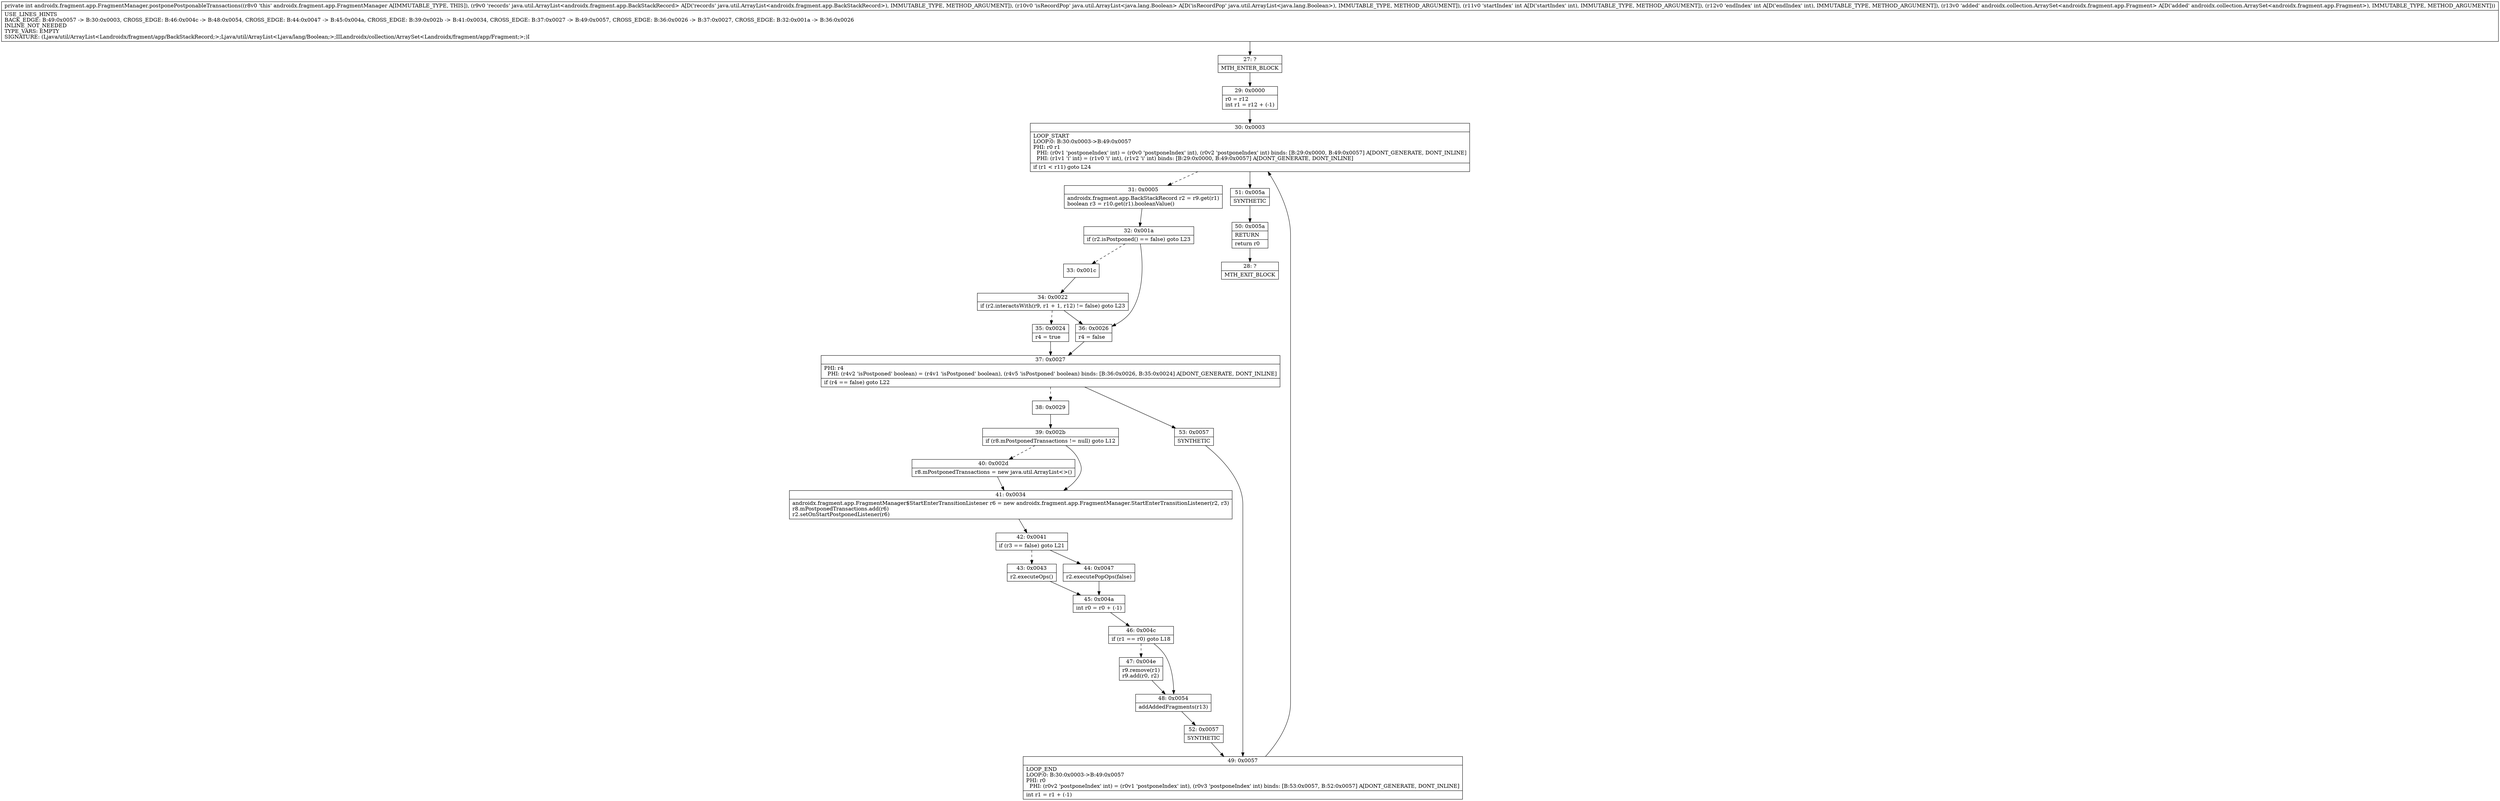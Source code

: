 digraph "CFG forandroidx.fragment.app.FragmentManager.postponePostponableTransactions(Ljava\/util\/ArrayList;Ljava\/util\/ArrayList;IILandroidx\/collection\/ArraySet;)I" {
Node_27 [shape=record,label="{27\:\ ?|MTH_ENTER_BLOCK\l}"];
Node_29 [shape=record,label="{29\:\ 0x0000|r0 = r12\lint r1 = r12 + (\-1)\l}"];
Node_30 [shape=record,label="{30\:\ 0x0003|LOOP_START\lLOOP:0: B:30:0x0003\-\>B:49:0x0057\lPHI: r0 r1 \l  PHI: (r0v1 'postponeIndex' int) = (r0v0 'postponeIndex' int), (r0v2 'postponeIndex' int) binds: [B:29:0x0000, B:49:0x0057] A[DONT_GENERATE, DONT_INLINE]\l  PHI: (r1v1 'i' int) = (r1v0 'i' int), (r1v2 'i' int) binds: [B:29:0x0000, B:49:0x0057] A[DONT_GENERATE, DONT_INLINE]\l|if (r1 \< r11) goto L24\l}"];
Node_31 [shape=record,label="{31\:\ 0x0005|androidx.fragment.app.BackStackRecord r2 = r9.get(r1)\lboolean r3 = r10.get(r1).booleanValue()\l}"];
Node_32 [shape=record,label="{32\:\ 0x001a|if (r2.isPostponed() == false) goto L23\l}"];
Node_33 [shape=record,label="{33\:\ 0x001c}"];
Node_34 [shape=record,label="{34\:\ 0x0022|if (r2.interactsWith(r9, r1 + 1, r12) != false) goto L23\l}"];
Node_35 [shape=record,label="{35\:\ 0x0024|r4 = true\l}"];
Node_37 [shape=record,label="{37\:\ 0x0027|PHI: r4 \l  PHI: (r4v2 'isPostponed' boolean) = (r4v1 'isPostponed' boolean), (r4v5 'isPostponed' boolean) binds: [B:36:0x0026, B:35:0x0024] A[DONT_GENERATE, DONT_INLINE]\l|if (r4 == false) goto L22\l}"];
Node_38 [shape=record,label="{38\:\ 0x0029}"];
Node_39 [shape=record,label="{39\:\ 0x002b|if (r8.mPostponedTransactions != null) goto L12\l}"];
Node_40 [shape=record,label="{40\:\ 0x002d|r8.mPostponedTransactions = new java.util.ArrayList\<\>()\l}"];
Node_41 [shape=record,label="{41\:\ 0x0034|androidx.fragment.app.FragmentManager$StartEnterTransitionListener r6 = new androidx.fragment.app.FragmentManager.StartEnterTransitionListener(r2, r3)\lr8.mPostponedTransactions.add(r6)\lr2.setOnStartPostponedListener(r6)\l}"];
Node_42 [shape=record,label="{42\:\ 0x0041|if (r3 == false) goto L21\l}"];
Node_43 [shape=record,label="{43\:\ 0x0043|r2.executeOps()\l}"];
Node_45 [shape=record,label="{45\:\ 0x004a|int r0 = r0 + (\-1)\l}"];
Node_46 [shape=record,label="{46\:\ 0x004c|if (r1 == r0) goto L18\l}"];
Node_47 [shape=record,label="{47\:\ 0x004e|r9.remove(r1)\lr9.add(r0, r2)\l}"];
Node_48 [shape=record,label="{48\:\ 0x0054|addAddedFragments(r13)\l}"];
Node_52 [shape=record,label="{52\:\ 0x0057|SYNTHETIC\l}"];
Node_49 [shape=record,label="{49\:\ 0x0057|LOOP_END\lLOOP:0: B:30:0x0003\-\>B:49:0x0057\lPHI: r0 \l  PHI: (r0v2 'postponeIndex' int) = (r0v1 'postponeIndex' int), (r0v3 'postponeIndex' int) binds: [B:53:0x0057, B:52:0x0057] A[DONT_GENERATE, DONT_INLINE]\l|int r1 = r1 + (\-1)\l}"];
Node_44 [shape=record,label="{44\:\ 0x0047|r2.executePopOps(false)\l}"];
Node_53 [shape=record,label="{53\:\ 0x0057|SYNTHETIC\l}"];
Node_36 [shape=record,label="{36\:\ 0x0026|r4 = false\l}"];
Node_51 [shape=record,label="{51\:\ 0x005a|SYNTHETIC\l}"];
Node_50 [shape=record,label="{50\:\ 0x005a|RETURN\l|return r0\l}"];
Node_28 [shape=record,label="{28\:\ ?|MTH_EXIT_BLOCK\l}"];
MethodNode[shape=record,label="{private int androidx.fragment.app.FragmentManager.postponePostponableTransactions((r8v0 'this' androidx.fragment.app.FragmentManager A[IMMUTABLE_TYPE, THIS]), (r9v0 'records' java.util.ArrayList\<androidx.fragment.app.BackStackRecord\> A[D('records' java.util.ArrayList\<androidx.fragment.app.BackStackRecord\>), IMMUTABLE_TYPE, METHOD_ARGUMENT]), (r10v0 'isRecordPop' java.util.ArrayList\<java.lang.Boolean\> A[D('isRecordPop' java.util.ArrayList\<java.lang.Boolean\>), IMMUTABLE_TYPE, METHOD_ARGUMENT]), (r11v0 'startIndex' int A[D('startIndex' int), IMMUTABLE_TYPE, METHOD_ARGUMENT]), (r12v0 'endIndex' int A[D('endIndex' int), IMMUTABLE_TYPE, METHOD_ARGUMENT]), (r13v0 'added' androidx.collection.ArraySet\<androidx.fragment.app.Fragment\> A[D('added' androidx.collection.ArraySet\<androidx.fragment.app.Fragment\>), IMMUTABLE_TYPE, METHOD_ARGUMENT]))  | USE_LINES_HINTS\lBACK_EDGE: B:49:0x0057 \-\> B:30:0x0003, CROSS_EDGE: B:46:0x004c \-\> B:48:0x0054, CROSS_EDGE: B:44:0x0047 \-\> B:45:0x004a, CROSS_EDGE: B:39:0x002b \-\> B:41:0x0034, CROSS_EDGE: B:37:0x0027 \-\> B:49:0x0057, CROSS_EDGE: B:36:0x0026 \-\> B:37:0x0027, CROSS_EDGE: B:32:0x001a \-\> B:36:0x0026\lINLINE_NOT_NEEDED\lTYPE_VARS: EMPTY\lSIGNATURE: (Ljava\/util\/ArrayList\<Landroidx\/fragment\/app\/BackStackRecord;\>;Ljava\/util\/ArrayList\<Ljava\/lang\/Boolean;\>;IILandroidx\/collection\/ArraySet\<Landroidx\/fragment\/app\/Fragment;\>;)I\l}"];
MethodNode -> Node_27;Node_27 -> Node_29;
Node_29 -> Node_30;
Node_30 -> Node_31[style=dashed];
Node_30 -> Node_51;
Node_31 -> Node_32;
Node_32 -> Node_33[style=dashed];
Node_32 -> Node_36;
Node_33 -> Node_34;
Node_34 -> Node_35[style=dashed];
Node_34 -> Node_36;
Node_35 -> Node_37;
Node_37 -> Node_38[style=dashed];
Node_37 -> Node_53;
Node_38 -> Node_39;
Node_39 -> Node_40[style=dashed];
Node_39 -> Node_41;
Node_40 -> Node_41;
Node_41 -> Node_42;
Node_42 -> Node_43[style=dashed];
Node_42 -> Node_44;
Node_43 -> Node_45;
Node_45 -> Node_46;
Node_46 -> Node_47[style=dashed];
Node_46 -> Node_48;
Node_47 -> Node_48;
Node_48 -> Node_52;
Node_52 -> Node_49;
Node_49 -> Node_30;
Node_44 -> Node_45;
Node_53 -> Node_49;
Node_36 -> Node_37;
Node_51 -> Node_50;
Node_50 -> Node_28;
}

